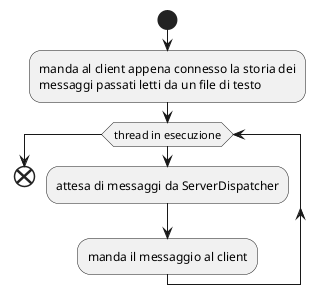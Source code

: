 @startuml
start
:manda al client appena connesso la storia dei 
messaggi passati letti da un file di testo;
while (thread in esecuzione)
	:attesa di messaggi da ServerDispatcher;
	:manda il messaggio al client;
endwhile

end
@enduml

